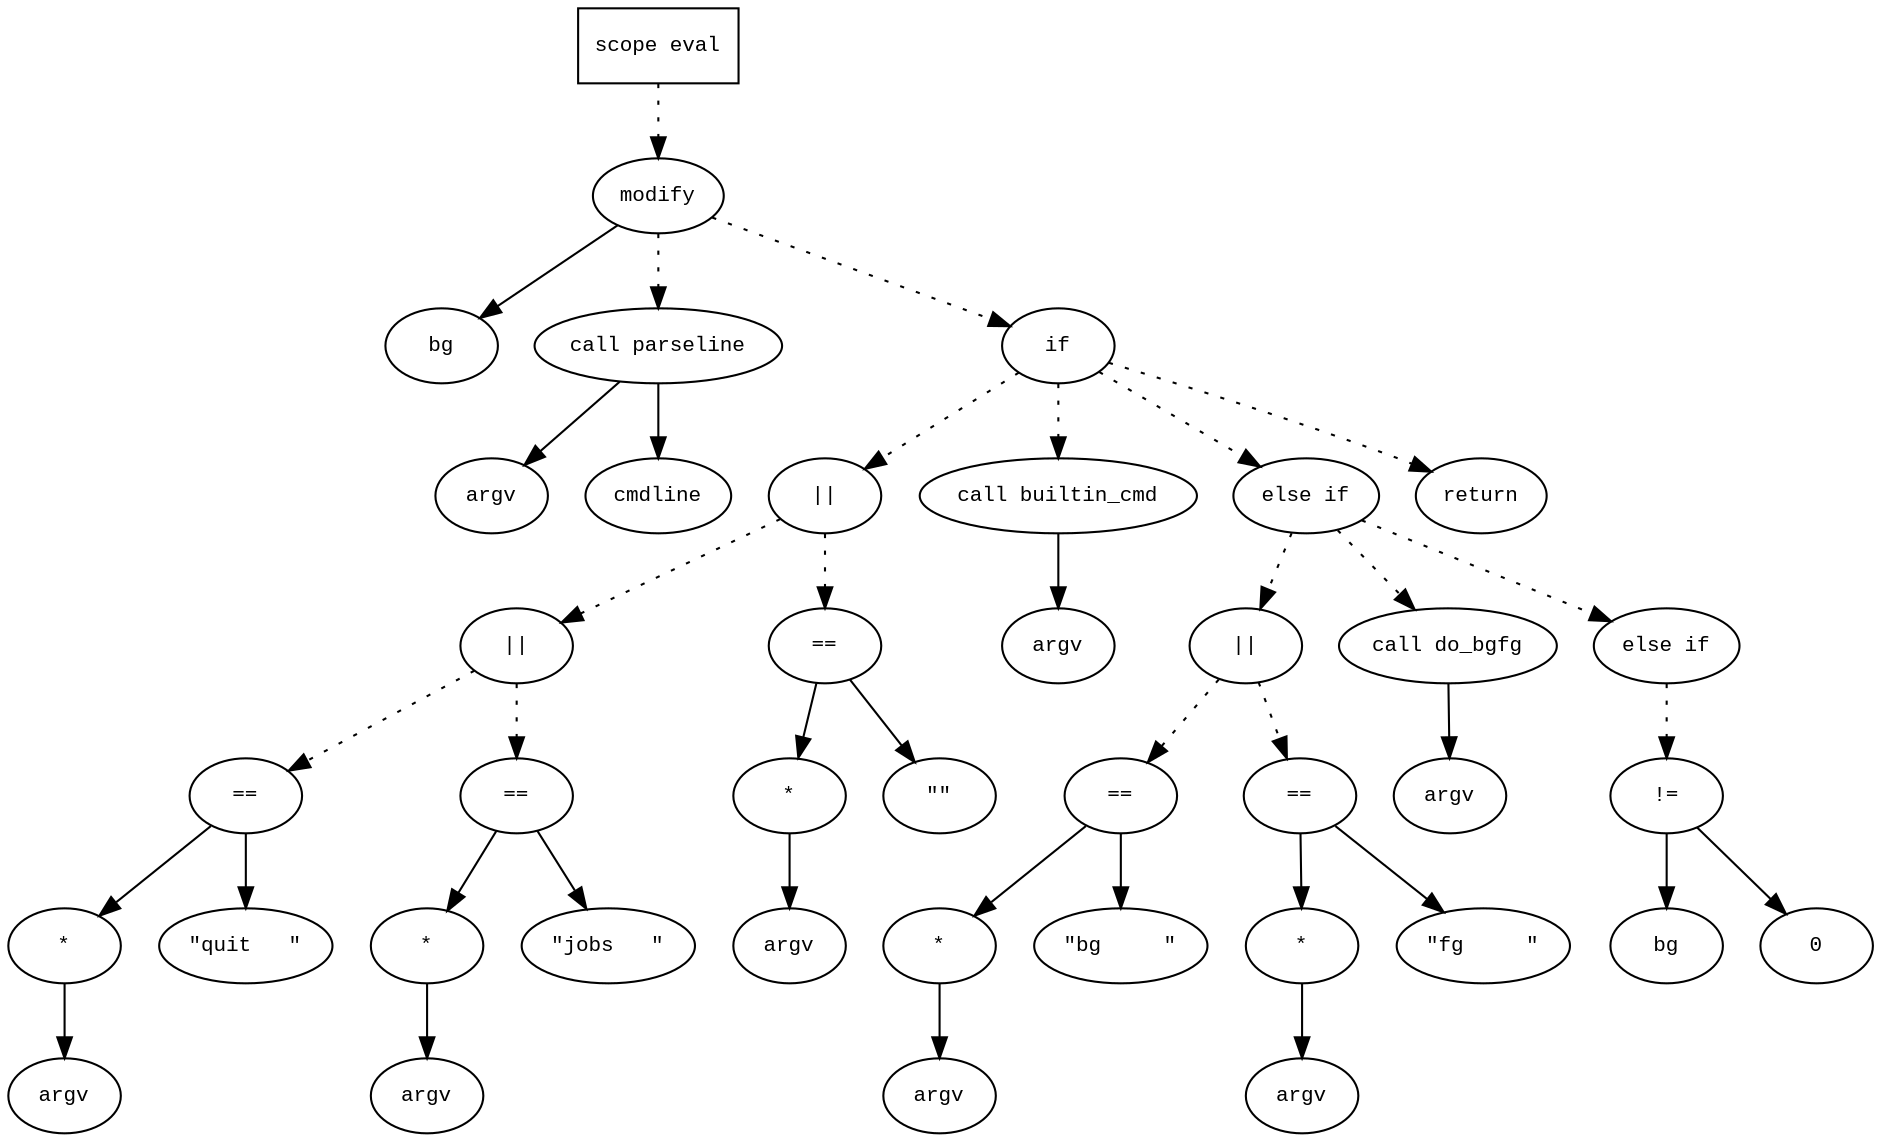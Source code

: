 digraph AST {
  graph [fontname="Times New Roman",fontsize=10];
  node  [fontname="Courier New",fontsize=10];
  edge  [fontname="Times New Roman",fontsize=10];

  node1 [label="scope eval",shape=box];
  node2 [label="modify",shape=ellipse];
  node3 [label="bg",shape=ellipse];
  node2 -> node3;
  node4 [label="call parseline",shape=ellipse];
  node5 [label="argv",shape=ellipse];
  node4 -> node5;
  node6 [label="cmdline",shape=ellipse];
  node4 -> node6;
  node2 -> node4 [style=dotted];
  node1 -> node2 [style=dotted];
  node7 [label="if",shape=ellipse];
  node2 -> node7 [style=dotted];
  node8 [label="||",shape=ellipse];
  node9 [label="||",shape=ellipse];
  node10 [label="==",shape=ellipse];
  node11 [label="*",shape=ellipse];
  node12 [label="argv",shape=ellipse];
  node11 -> node12;
  node10 -> node11;
  node13 [label="\"quit   \"",shape=ellipse];
  node10 -> node13;
  node9 -> node10 [style=dotted];
  node14 [label="==",shape=ellipse];
  node15 [label="*",shape=ellipse];
  node16 [label="argv",shape=ellipse];
  node15 -> node16;
  node14 -> node15;
  node17 [label="\"jobs   \"",shape=ellipse];
  node14 -> node17;
  node9 -> node14 [style=dotted];
  node8 -> node9 [style=dotted];
  node18 [label="==",shape=ellipse];
  node19 [label="*",shape=ellipse];
  node20 [label="argv",shape=ellipse];
  node19 -> node20;
  node18 -> node19;
  node21 [label="\"\"",shape=ellipse];
  node18 -> node21;
  node8 -> node18 [style=dotted];
  node7 -> node8 [style=dotted];
  node22 [label="call builtin_cmd",shape=ellipse];
  node23 [label="argv",shape=ellipse];
  node22 -> node23;
  node7 -> node22 [style=dotted];
  node24 [label="else if",shape=ellipse];
  node7 -> node24 [style=dotted];
  node25 [label="||",shape=ellipse];
  node26 [label="==",shape=ellipse];
  node27 [label="*",shape=ellipse];
  node28 [label="argv",shape=ellipse];
  node27 -> node28;
  node26 -> node27;
  node29 [label="\"bg     \"",shape=ellipse];
  node26 -> node29;
  node25 -> node26 [style=dotted];
  node30 [label="==",shape=ellipse];
  node31 [label="*",shape=ellipse];
  node32 [label="argv",shape=ellipse];
  node31 -> node32;
  node30 -> node31;
  node33 [label="\"fg     \"",shape=ellipse];
  node30 -> node33;
  node25 -> node30 [style=dotted];
  node24 -> node25 [style=dotted];
  node34 [label="call do_bgfg",shape=ellipse];
  node35 [label="argv",shape=ellipse];
  node34 -> node35;
  node24 -> node34 [style=dotted];
  node36 [label="else if",shape=ellipse];
  node24 -> node36 [style=dotted];
  node37 [label="!=",shape=ellipse];
  node38 [label="bg",shape=ellipse];
  node37 -> node38;
  node39 [label="0",shape=ellipse];
  node37 -> node39;
  node36 -> node37 [style=dotted];
  node40 [label="return",shape=ellipse];
  node7 -> node40 [style=dotted];
} 